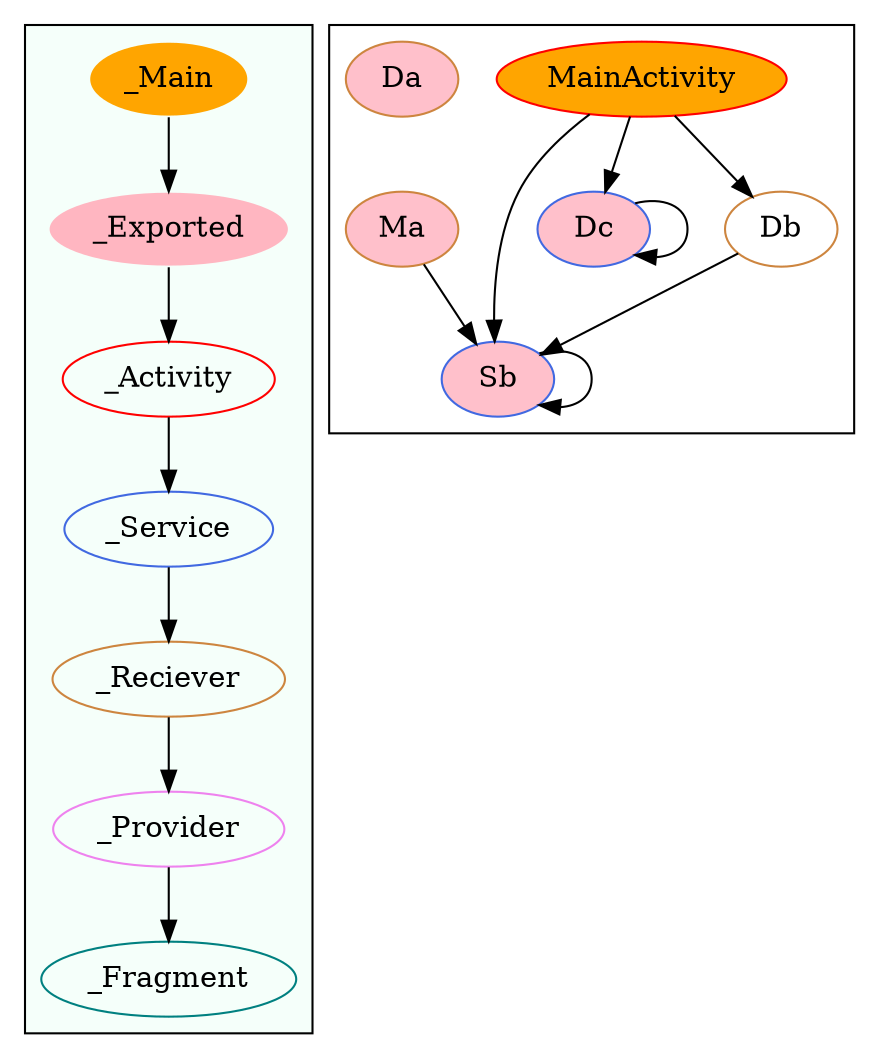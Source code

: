digraph G {
subgraph cluster_legend{ 
bgcolor=mintcream;
_Activity[color = red];
_Service[color = royalblue];
_Provider[color = violet];
_Reciever[color = peru];
_Fragment[color = teal];
_Main[style=filled, fillcolor=orange, color = mintcream];
_Exported[style=filled, fillcolor=lightpink, color = mintcream];
_Main -> _Exported -> _Activity -> _Service -> _Reciever -> _Provider -> _Fragment; 
}
subgraph cluster_component{ 
MainActivity[style=filled, fillcolor=orange, color = red];
Sb[style=filled, fillcolor=pink, color = royalblue];
Dc[style=filled, fillcolor=pink, color = royalblue];
Ma[style=filled, fillcolor=pink, color = peru];
Db[color = peru];
Da[style=filled, fillcolor=pink, color = peru];
Ma->Sb;
Dc->Dc;
Sb->Sb;
Db->Sb;
MainActivity->Dc;
MainActivity->Db;
MainActivity->Sb;
}
}
